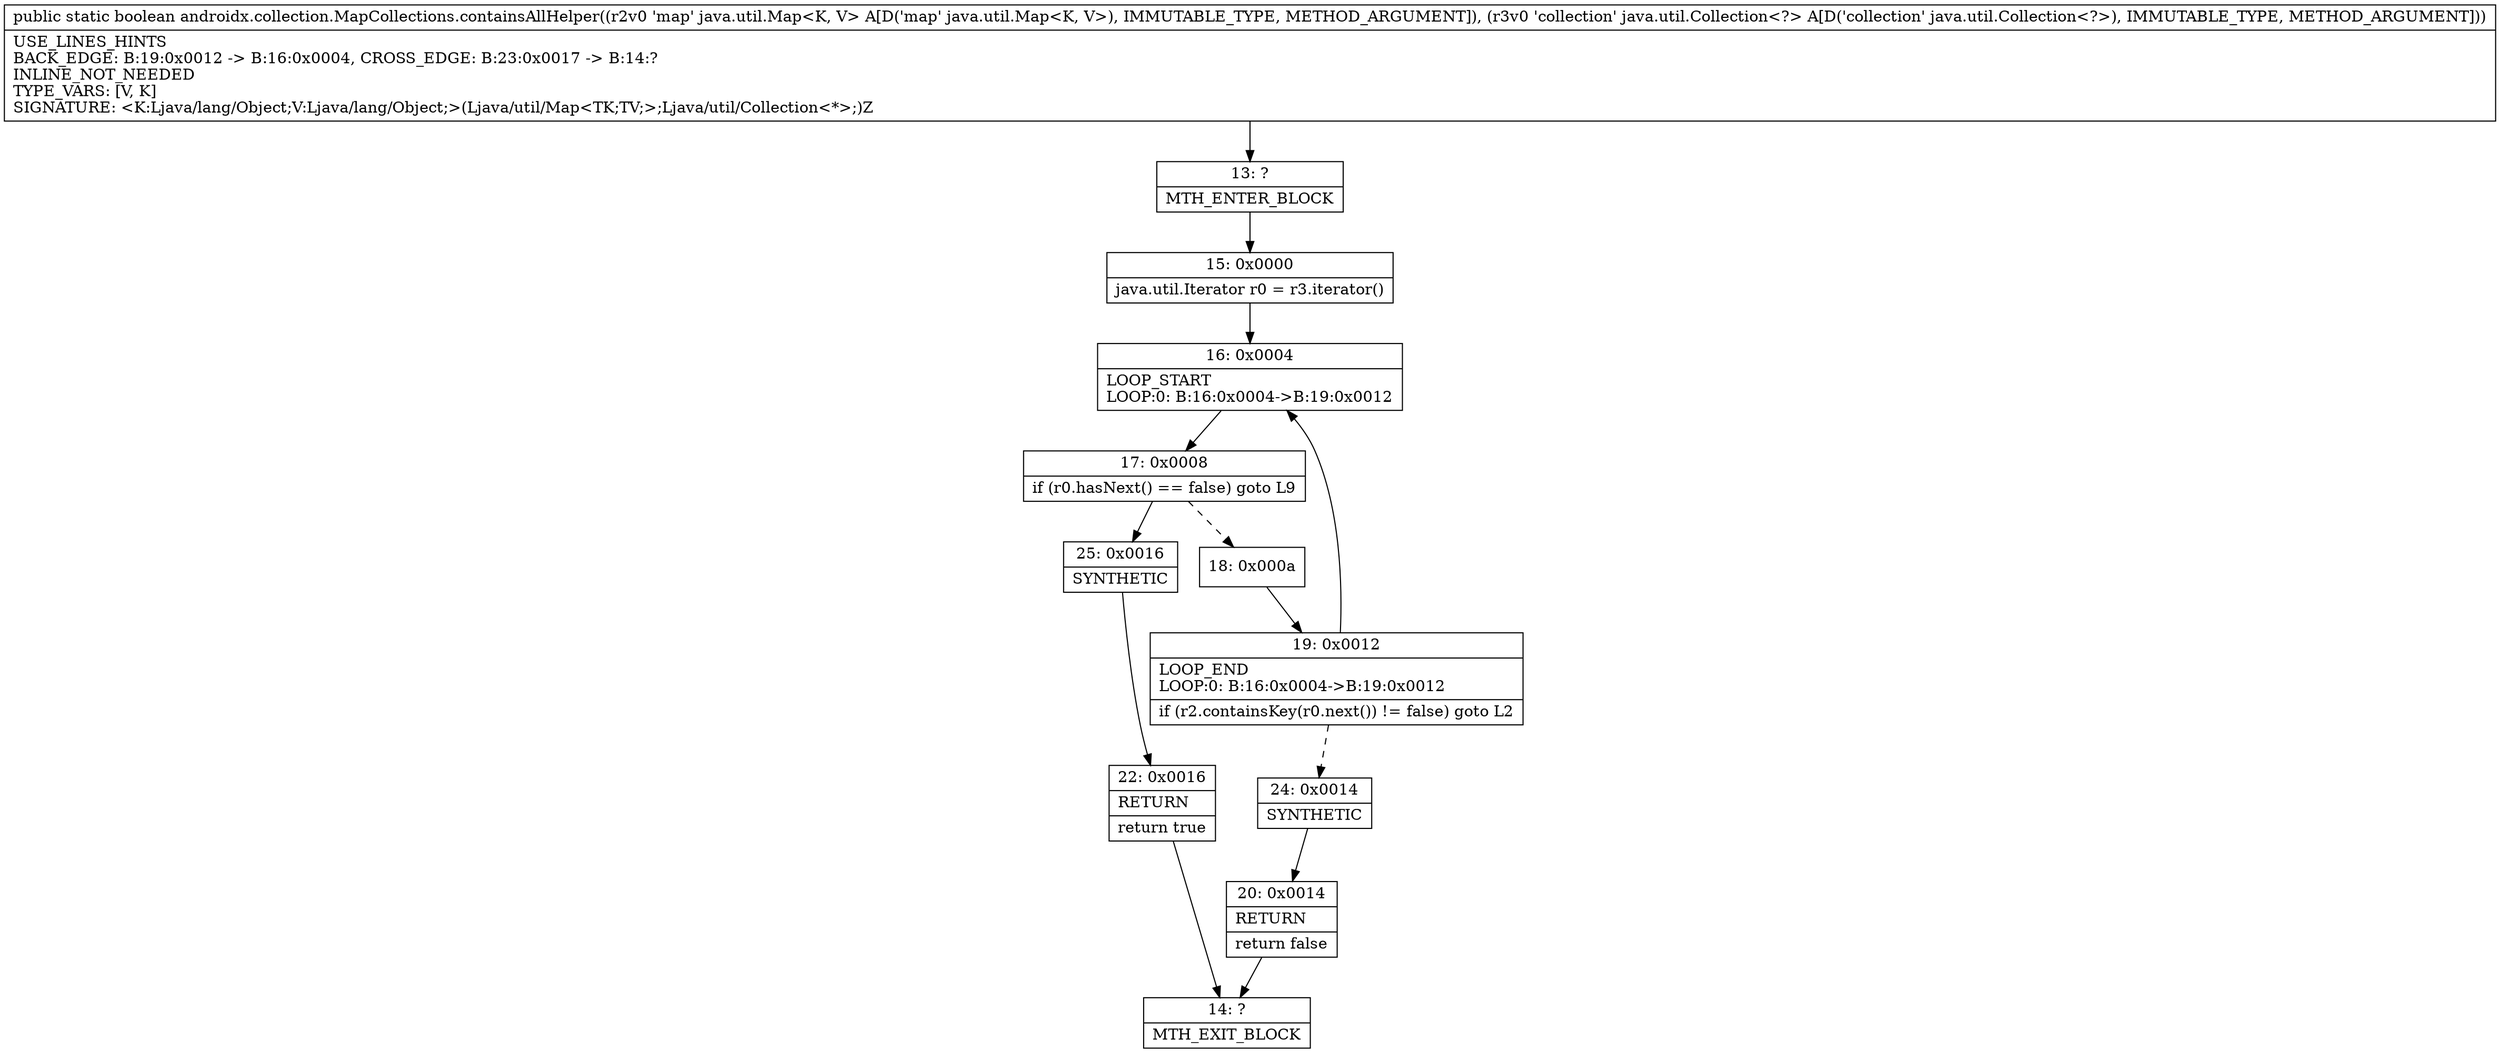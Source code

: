 digraph "CFG forandroidx.collection.MapCollections.containsAllHelper(Ljava\/util\/Map;Ljava\/util\/Collection;)Z" {
Node_13 [shape=record,label="{13\:\ ?|MTH_ENTER_BLOCK\l}"];
Node_15 [shape=record,label="{15\:\ 0x0000|java.util.Iterator r0 = r3.iterator()\l}"];
Node_16 [shape=record,label="{16\:\ 0x0004|LOOP_START\lLOOP:0: B:16:0x0004\-\>B:19:0x0012\l}"];
Node_17 [shape=record,label="{17\:\ 0x0008|if (r0.hasNext() == false) goto L9\l}"];
Node_18 [shape=record,label="{18\:\ 0x000a}"];
Node_19 [shape=record,label="{19\:\ 0x0012|LOOP_END\lLOOP:0: B:16:0x0004\-\>B:19:0x0012\l|if (r2.containsKey(r0.next()) != false) goto L2\l}"];
Node_24 [shape=record,label="{24\:\ 0x0014|SYNTHETIC\l}"];
Node_20 [shape=record,label="{20\:\ 0x0014|RETURN\l|return false\l}"];
Node_14 [shape=record,label="{14\:\ ?|MTH_EXIT_BLOCK\l}"];
Node_25 [shape=record,label="{25\:\ 0x0016|SYNTHETIC\l}"];
Node_22 [shape=record,label="{22\:\ 0x0016|RETURN\l|return true\l}"];
MethodNode[shape=record,label="{public static boolean androidx.collection.MapCollections.containsAllHelper((r2v0 'map' java.util.Map\<K, V\> A[D('map' java.util.Map\<K, V\>), IMMUTABLE_TYPE, METHOD_ARGUMENT]), (r3v0 'collection' java.util.Collection\<?\> A[D('collection' java.util.Collection\<?\>), IMMUTABLE_TYPE, METHOD_ARGUMENT]))  | USE_LINES_HINTS\lBACK_EDGE: B:19:0x0012 \-\> B:16:0x0004, CROSS_EDGE: B:23:0x0017 \-\> B:14:?\lINLINE_NOT_NEEDED\lTYPE_VARS: [V, K]\lSIGNATURE: \<K:Ljava\/lang\/Object;V:Ljava\/lang\/Object;\>(Ljava\/util\/Map\<TK;TV;\>;Ljava\/util\/Collection\<*\>;)Z\l}"];
MethodNode -> Node_13;Node_13 -> Node_15;
Node_15 -> Node_16;
Node_16 -> Node_17;
Node_17 -> Node_18[style=dashed];
Node_17 -> Node_25;
Node_18 -> Node_19;
Node_19 -> Node_16;
Node_19 -> Node_24[style=dashed];
Node_24 -> Node_20;
Node_20 -> Node_14;
Node_25 -> Node_22;
Node_22 -> Node_14;
}

